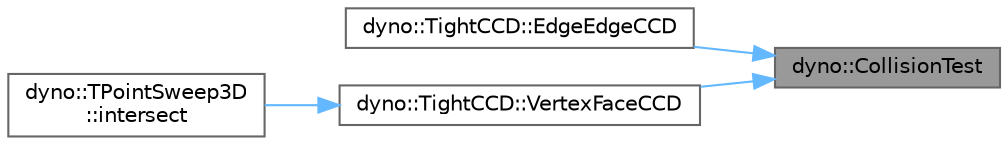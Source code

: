 digraph "dyno::CollisionTest"
{
 // LATEX_PDF_SIZE
  bgcolor="transparent";
  edge [fontname=Helvetica,fontsize=10,labelfontname=Helvetica,labelfontsize=10];
  node [fontname=Helvetica,fontsize=10,shape=box,height=0.2,width=0.4];
  rankdir="RL";
  Node1 [id="Node000001",label="dyno::CollisionTest",height=0.2,width=0.4,color="gray40", fillcolor="grey60", style="filled", fontcolor="black",tooltip=" "];
  Node1 -> Node2 [id="edge1_Node000001_Node000002",dir="back",color="steelblue1",style="solid",tooltip=" "];
  Node2 [id="Node000002",label="dyno::TightCCD::EdgeEdgeCCD",height=0.2,width=0.4,color="grey40", fillcolor="white", style="filled",URL="$classdyno_1_1_tight_c_c_d.html#a491ab7991eb0793aac6ddefc479cde90",tooltip="Do a continuous collision detection between two edges."];
  Node1 -> Node3 [id="edge2_Node000001_Node000003",dir="back",color="steelblue1",style="solid",tooltip=" "];
  Node3 [id="Node000003",label="dyno::TightCCD::VertexFaceCCD",height=0.2,width=0.4,color="grey40", fillcolor="white", style="filled",URL="$classdyno_1_1_tight_c_c_d.html#a63ee91c9e25f677d0631ce303e310a95",tooltip="Do a continuous collision detection between a vertex and a triangle."];
  Node3 -> Node4 [id="edge3_Node000003_Node000004",dir="back",color="steelblue1",style="solid",tooltip=" "];
  Node4 [id="Node000004",label="dyno::TPointSweep3D\l::intersect",height=0.2,width=0.4,color="grey40", fillcolor="white", style="filled",URL="$classdyno_1_1_t_point_sweep3_d.html#a8d3f0ee4cb9c7304c983c5d9b4a46911",tooltip="Calculate the possible intersection for a moving point and a moving triangle. We assume both the poin..."];
}
